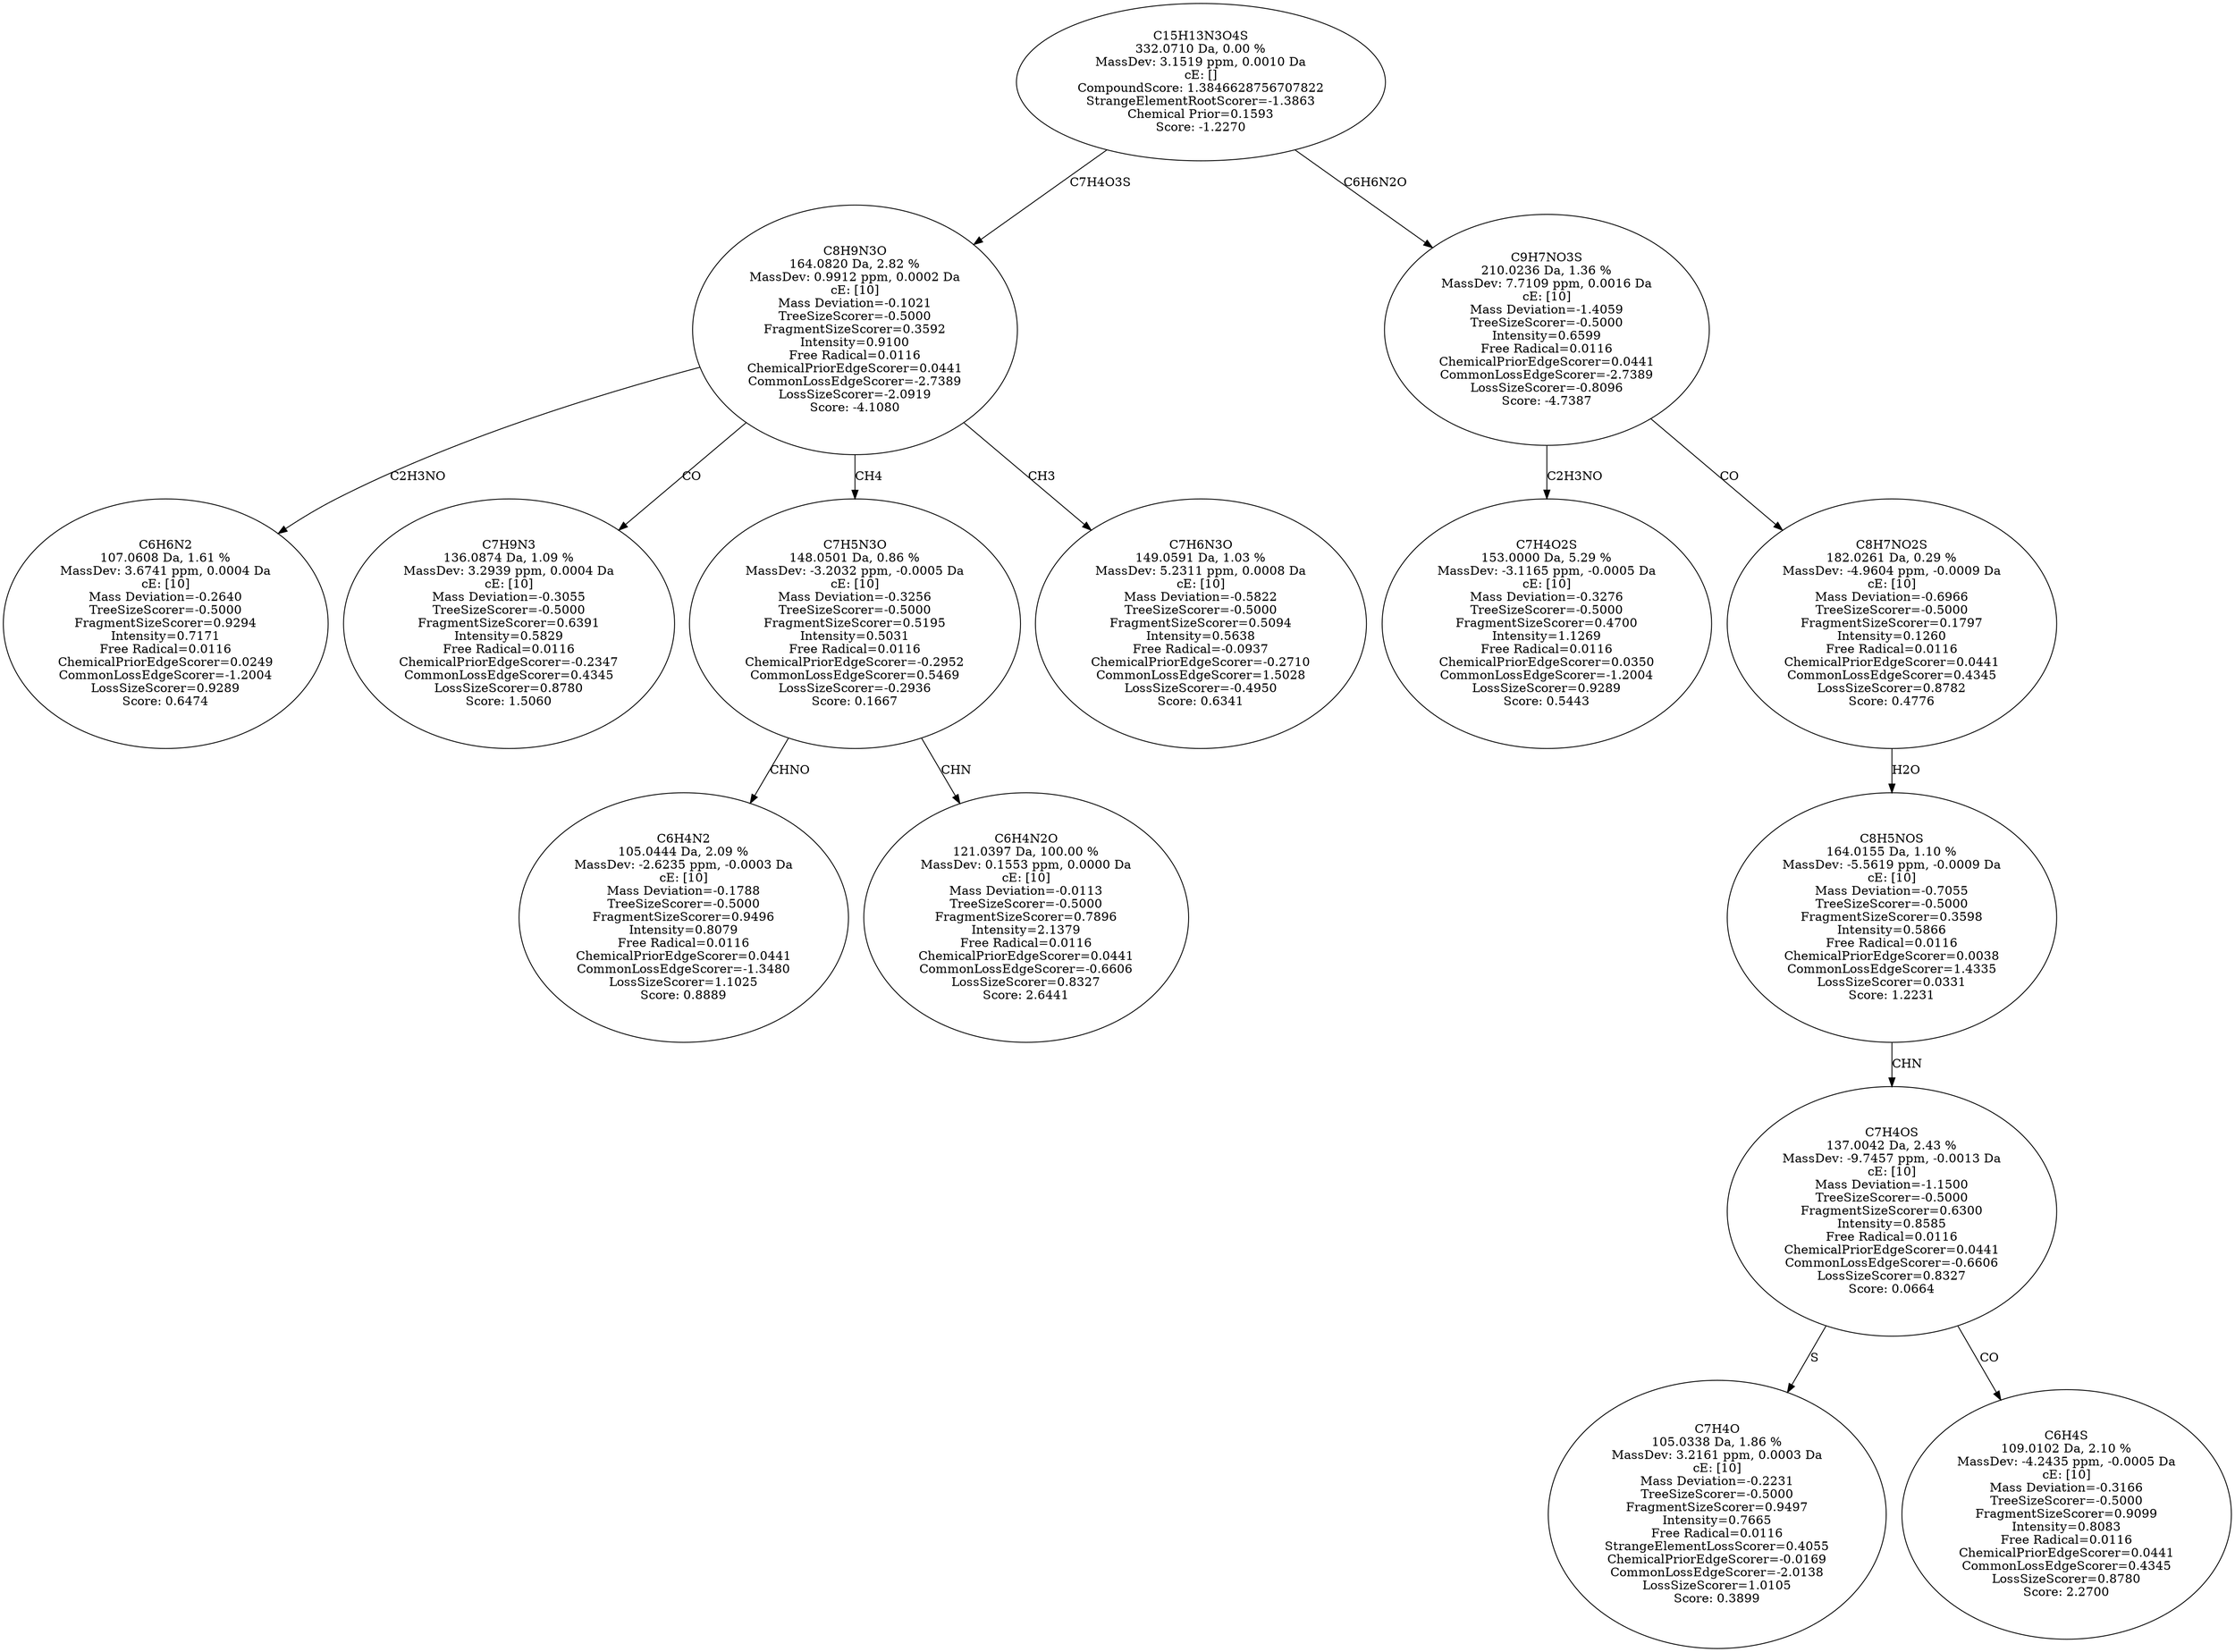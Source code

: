 strict digraph {
v1 [label="C6H6N2\n107.0608 Da, 1.61 %\nMassDev: 3.6741 ppm, 0.0004 Da\ncE: [10]\nMass Deviation=-0.2640\nTreeSizeScorer=-0.5000\nFragmentSizeScorer=0.9294\nIntensity=0.7171\nFree Radical=0.0116\nChemicalPriorEdgeScorer=0.0249\nCommonLossEdgeScorer=-1.2004\nLossSizeScorer=0.9289\nScore: 0.6474"];
v2 [label="C7H9N3\n136.0874 Da, 1.09 %\nMassDev: 3.2939 ppm, 0.0004 Da\ncE: [10]\nMass Deviation=-0.3055\nTreeSizeScorer=-0.5000\nFragmentSizeScorer=0.6391\nIntensity=0.5829\nFree Radical=0.0116\nChemicalPriorEdgeScorer=-0.2347\nCommonLossEdgeScorer=0.4345\nLossSizeScorer=0.8780\nScore: 1.5060"];
v3 [label="C6H4N2\n105.0444 Da, 2.09 %\nMassDev: -2.6235 ppm, -0.0003 Da\ncE: [10]\nMass Deviation=-0.1788\nTreeSizeScorer=-0.5000\nFragmentSizeScorer=0.9496\nIntensity=0.8079\nFree Radical=0.0116\nChemicalPriorEdgeScorer=0.0441\nCommonLossEdgeScorer=-1.3480\nLossSizeScorer=1.1025\nScore: 0.8889"];
v4 [label="C6H4N2O\n121.0397 Da, 100.00 %\nMassDev: 0.1553 ppm, 0.0000 Da\ncE: [10]\nMass Deviation=-0.0113\nTreeSizeScorer=-0.5000\nFragmentSizeScorer=0.7896\nIntensity=2.1379\nFree Radical=0.0116\nChemicalPriorEdgeScorer=0.0441\nCommonLossEdgeScorer=-0.6606\nLossSizeScorer=0.8327\nScore: 2.6441"];
v5 [label="C7H5N3O\n148.0501 Da, 0.86 %\nMassDev: -3.2032 ppm, -0.0005 Da\ncE: [10]\nMass Deviation=-0.3256\nTreeSizeScorer=-0.5000\nFragmentSizeScorer=0.5195\nIntensity=0.5031\nFree Radical=0.0116\nChemicalPriorEdgeScorer=-0.2952\nCommonLossEdgeScorer=0.5469\nLossSizeScorer=-0.2936\nScore: 0.1667"];
v6 [label="C7H6N3O\n149.0591 Da, 1.03 %\nMassDev: 5.2311 ppm, 0.0008 Da\ncE: [10]\nMass Deviation=-0.5822\nTreeSizeScorer=-0.5000\nFragmentSizeScorer=0.5094\nIntensity=0.5638\nFree Radical=-0.0937\nChemicalPriorEdgeScorer=-0.2710\nCommonLossEdgeScorer=1.5028\nLossSizeScorer=-0.4950\nScore: 0.6341"];
v7 [label="C8H9N3O\n164.0820 Da, 2.82 %\nMassDev: 0.9912 ppm, 0.0002 Da\ncE: [10]\nMass Deviation=-0.1021\nTreeSizeScorer=-0.5000\nFragmentSizeScorer=0.3592\nIntensity=0.9100\nFree Radical=0.0116\nChemicalPriorEdgeScorer=0.0441\nCommonLossEdgeScorer=-2.7389\nLossSizeScorer=-2.0919\nScore: -4.1080"];
v8 [label="C7H4O2S\n153.0000 Da, 5.29 %\nMassDev: -3.1165 ppm, -0.0005 Da\ncE: [10]\nMass Deviation=-0.3276\nTreeSizeScorer=-0.5000\nFragmentSizeScorer=0.4700\nIntensity=1.1269\nFree Radical=0.0116\nChemicalPriorEdgeScorer=0.0350\nCommonLossEdgeScorer=-1.2004\nLossSizeScorer=0.9289\nScore: 0.5443"];
v9 [label="C7H4O\n105.0338 Da, 1.86 %\nMassDev: 3.2161 ppm, 0.0003 Da\ncE: [10]\nMass Deviation=-0.2231\nTreeSizeScorer=-0.5000\nFragmentSizeScorer=0.9497\nIntensity=0.7665\nFree Radical=0.0116\nStrangeElementLossScorer=0.4055\nChemicalPriorEdgeScorer=-0.0169\nCommonLossEdgeScorer=-2.0138\nLossSizeScorer=1.0105\nScore: 0.3899"];
v10 [label="C6H4S\n109.0102 Da, 2.10 %\nMassDev: -4.2435 ppm, -0.0005 Da\ncE: [10]\nMass Deviation=-0.3166\nTreeSizeScorer=-0.5000\nFragmentSizeScorer=0.9099\nIntensity=0.8083\nFree Radical=0.0116\nChemicalPriorEdgeScorer=0.0441\nCommonLossEdgeScorer=0.4345\nLossSizeScorer=0.8780\nScore: 2.2700"];
v11 [label="C7H4OS\n137.0042 Da, 2.43 %\nMassDev: -9.7457 ppm, -0.0013 Da\ncE: [10]\nMass Deviation=-1.1500\nTreeSizeScorer=-0.5000\nFragmentSizeScorer=0.6300\nIntensity=0.8585\nFree Radical=0.0116\nChemicalPriorEdgeScorer=0.0441\nCommonLossEdgeScorer=-0.6606\nLossSizeScorer=0.8327\nScore: 0.0664"];
v12 [label="C8H5NOS\n164.0155 Da, 1.10 %\nMassDev: -5.5619 ppm, -0.0009 Da\ncE: [10]\nMass Deviation=-0.7055\nTreeSizeScorer=-0.5000\nFragmentSizeScorer=0.3598\nIntensity=0.5866\nFree Radical=0.0116\nChemicalPriorEdgeScorer=0.0038\nCommonLossEdgeScorer=1.4335\nLossSizeScorer=0.0331\nScore: 1.2231"];
v13 [label="C8H7NO2S\n182.0261 Da, 0.29 %\nMassDev: -4.9604 ppm, -0.0009 Da\ncE: [10]\nMass Deviation=-0.6966\nTreeSizeScorer=-0.5000\nFragmentSizeScorer=0.1797\nIntensity=0.1260\nFree Radical=0.0116\nChemicalPriorEdgeScorer=0.0441\nCommonLossEdgeScorer=0.4345\nLossSizeScorer=0.8782\nScore: 0.4776"];
v14 [label="C9H7NO3S\n210.0236 Da, 1.36 %\nMassDev: 7.7109 ppm, 0.0016 Da\ncE: [10]\nMass Deviation=-1.4059\nTreeSizeScorer=-0.5000\nIntensity=0.6599\nFree Radical=0.0116\nChemicalPriorEdgeScorer=0.0441\nCommonLossEdgeScorer=-2.7389\nLossSizeScorer=-0.8096\nScore: -4.7387"];
v15 [label="C15H13N3O4S\n332.0710 Da, 0.00 %\nMassDev: 3.1519 ppm, 0.0010 Da\ncE: []\nCompoundScore: 1.3846628756707822\nStrangeElementRootScorer=-1.3863\nChemical Prior=0.1593\nScore: -1.2270"];
v7 -> v1 [label="C2H3NO"];
v7 -> v2 [label="CO"];
v5 -> v3 [label="CHNO"];
v5 -> v4 [label="CHN"];
v7 -> v5 [label="CH4"];
v7 -> v6 [label="CH3"];
v15 -> v7 [label="C7H4O3S"];
v14 -> v8 [label="C2H3NO"];
v11 -> v9 [label="S"];
v11 -> v10 [label="CO"];
v12 -> v11 [label="CHN"];
v13 -> v12 [label="H2O"];
v14 -> v13 [label="CO"];
v15 -> v14 [label="C6H6N2O"];
}